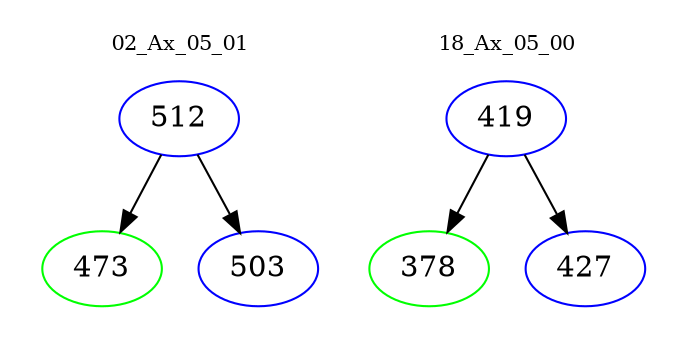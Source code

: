 digraph{
subgraph cluster_0 {
color = white
label = "02_Ax_05_01";
fontsize=10;
T0_512 [label="512", color="blue"]
T0_512 -> T0_473 [color="black"]
T0_473 [label="473", color="green"]
T0_512 -> T0_503 [color="black"]
T0_503 [label="503", color="blue"]
}
subgraph cluster_1 {
color = white
label = "18_Ax_05_00";
fontsize=10;
T1_419 [label="419", color="blue"]
T1_419 -> T1_378 [color="black"]
T1_378 [label="378", color="green"]
T1_419 -> T1_427 [color="black"]
T1_427 [label="427", color="blue"]
}
}
